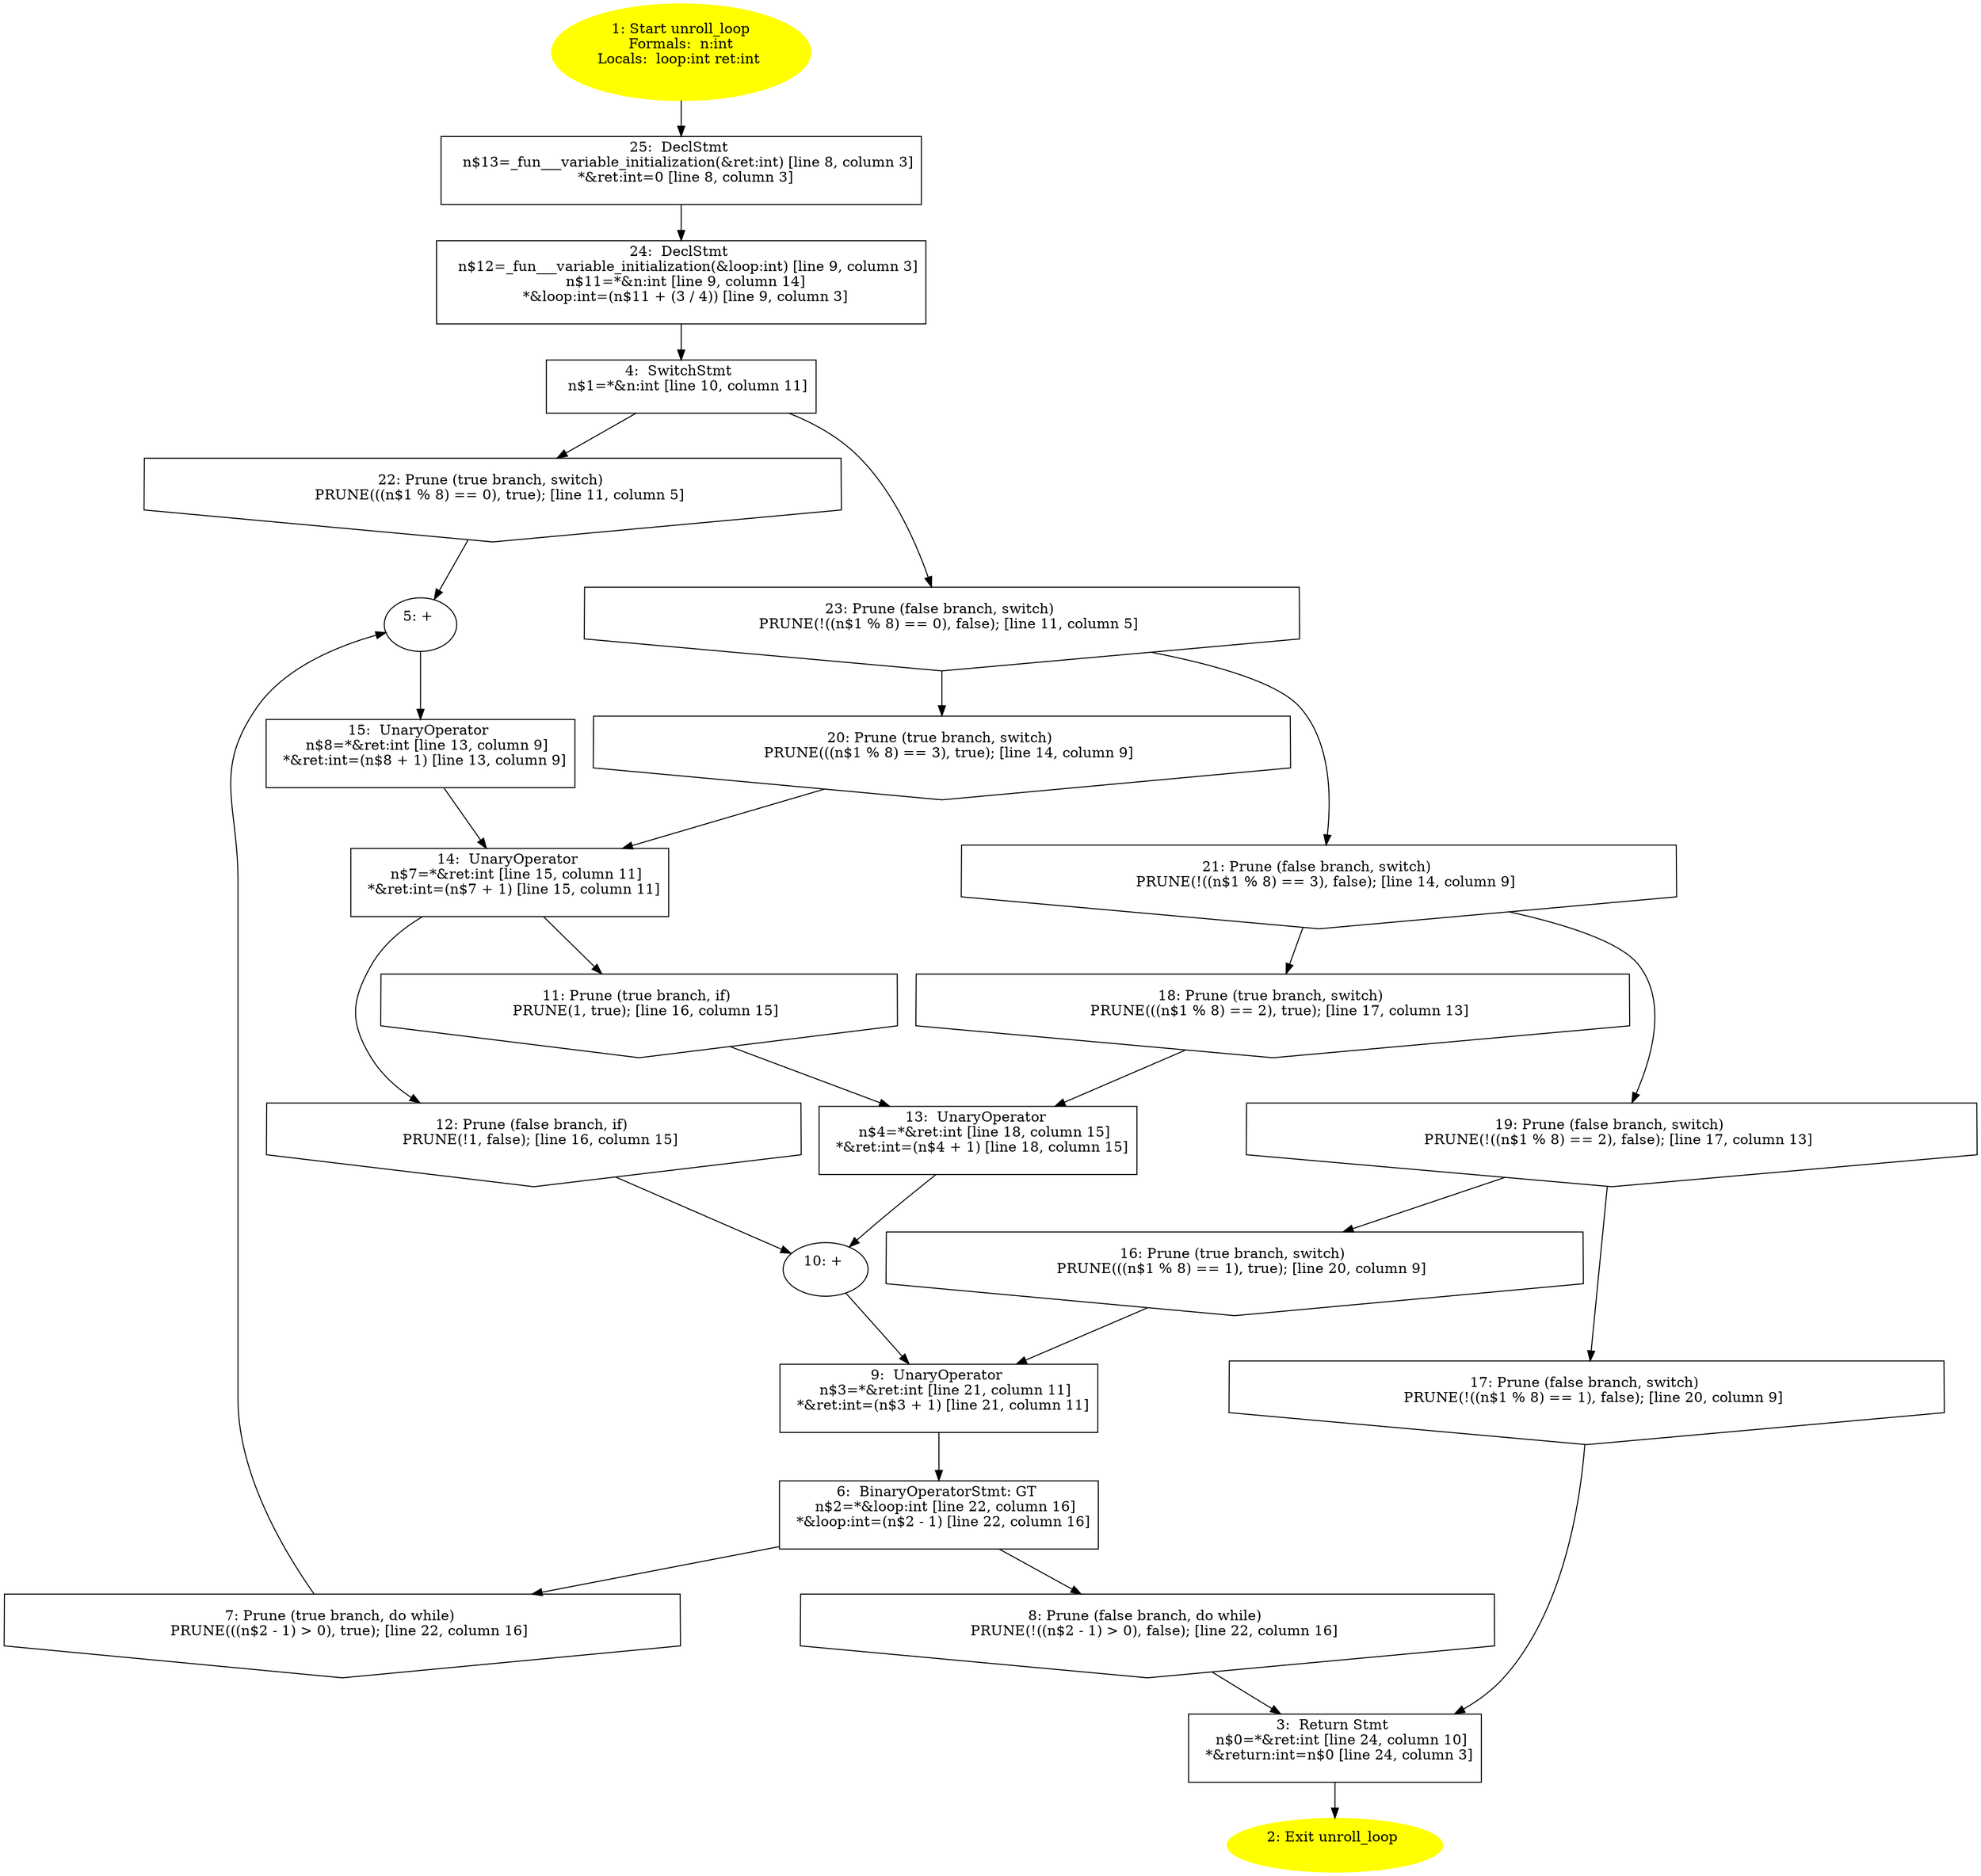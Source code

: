 /* @generated */
digraph cfg {
"unroll_loop.7d9e50ecf5e5106a8dd5deee005639d6_1" [label="1: Start unroll_loop\nFormals:  n:int\nLocals:  loop:int ret:int \n  " color=yellow style=filled]
	

	 "unroll_loop.7d9e50ecf5e5106a8dd5deee005639d6_1" -> "unroll_loop.7d9e50ecf5e5106a8dd5deee005639d6_25" ;
"unroll_loop.7d9e50ecf5e5106a8dd5deee005639d6_2" [label="2: Exit unroll_loop \n  " color=yellow style=filled]
	

"unroll_loop.7d9e50ecf5e5106a8dd5deee005639d6_3" [label="3:  Return Stmt \n   n$0=*&ret:int [line 24, column 10]\n  *&return:int=n$0 [line 24, column 3]\n " shape="box"]
	

	 "unroll_loop.7d9e50ecf5e5106a8dd5deee005639d6_3" -> "unroll_loop.7d9e50ecf5e5106a8dd5deee005639d6_2" ;
"unroll_loop.7d9e50ecf5e5106a8dd5deee005639d6_4" [label="4:  SwitchStmt \n   n$1=*&n:int [line 10, column 11]\n " shape="box"]
	

	 "unroll_loop.7d9e50ecf5e5106a8dd5deee005639d6_4" -> "unroll_loop.7d9e50ecf5e5106a8dd5deee005639d6_22" ;
	 "unroll_loop.7d9e50ecf5e5106a8dd5deee005639d6_4" -> "unroll_loop.7d9e50ecf5e5106a8dd5deee005639d6_23" ;
"unroll_loop.7d9e50ecf5e5106a8dd5deee005639d6_5" [label="5: + \n  " ]
	

	 "unroll_loop.7d9e50ecf5e5106a8dd5deee005639d6_5" -> "unroll_loop.7d9e50ecf5e5106a8dd5deee005639d6_15" ;
"unroll_loop.7d9e50ecf5e5106a8dd5deee005639d6_6" [label="6:  BinaryOperatorStmt: GT \n   n$2=*&loop:int [line 22, column 16]\n  *&loop:int=(n$2 - 1) [line 22, column 16]\n " shape="box"]
	

	 "unroll_loop.7d9e50ecf5e5106a8dd5deee005639d6_6" -> "unroll_loop.7d9e50ecf5e5106a8dd5deee005639d6_7" ;
	 "unroll_loop.7d9e50ecf5e5106a8dd5deee005639d6_6" -> "unroll_loop.7d9e50ecf5e5106a8dd5deee005639d6_8" ;
"unroll_loop.7d9e50ecf5e5106a8dd5deee005639d6_7" [label="7: Prune (true branch, do while) \n   PRUNE(((n$2 - 1) > 0), true); [line 22, column 16]\n " shape="invhouse"]
	

	 "unroll_loop.7d9e50ecf5e5106a8dd5deee005639d6_7" -> "unroll_loop.7d9e50ecf5e5106a8dd5deee005639d6_5" ;
"unroll_loop.7d9e50ecf5e5106a8dd5deee005639d6_8" [label="8: Prune (false branch, do while) \n   PRUNE(!((n$2 - 1) > 0), false); [line 22, column 16]\n " shape="invhouse"]
	

	 "unroll_loop.7d9e50ecf5e5106a8dd5deee005639d6_8" -> "unroll_loop.7d9e50ecf5e5106a8dd5deee005639d6_3" ;
"unroll_loop.7d9e50ecf5e5106a8dd5deee005639d6_9" [label="9:  UnaryOperator \n   n$3=*&ret:int [line 21, column 11]\n  *&ret:int=(n$3 + 1) [line 21, column 11]\n " shape="box"]
	

	 "unroll_loop.7d9e50ecf5e5106a8dd5deee005639d6_9" -> "unroll_loop.7d9e50ecf5e5106a8dd5deee005639d6_6" ;
"unroll_loop.7d9e50ecf5e5106a8dd5deee005639d6_10" [label="10: + \n  " ]
	

	 "unroll_loop.7d9e50ecf5e5106a8dd5deee005639d6_10" -> "unroll_loop.7d9e50ecf5e5106a8dd5deee005639d6_9" ;
"unroll_loop.7d9e50ecf5e5106a8dd5deee005639d6_11" [label="11: Prune (true branch, if) \n   PRUNE(1, true); [line 16, column 15]\n " shape="invhouse"]
	

	 "unroll_loop.7d9e50ecf5e5106a8dd5deee005639d6_11" -> "unroll_loop.7d9e50ecf5e5106a8dd5deee005639d6_13" ;
"unroll_loop.7d9e50ecf5e5106a8dd5deee005639d6_12" [label="12: Prune (false branch, if) \n   PRUNE(!1, false); [line 16, column 15]\n " shape="invhouse"]
	

	 "unroll_loop.7d9e50ecf5e5106a8dd5deee005639d6_12" -> "unroll_loop.7d9e50ecf5e5106a8dd5deee005639d6_10" ;
"unroll_loop.7d9e50ecf5e5106a8dd5deee005639d6_13" [label="13:  UnaryOperator \n   n$4=*&ret:int [line 18, column 15]\n  *&ret:int=(n$4 + 1) [line 18, column 15]\n " shape="box"]
	

	 "unroll_loop.7d9e50ecf5e5106a8dd5deee005639d6_13" -> "unroll_loop.7d9e50ecf5e5106a8dd5deee005639d6_10" ;
"unroll_loop.7d9e50ecf5e5106a8dd5deee005639d6_14" [label="14:  UnaryOperator \n   n$7=*&ret:int [line 15, column 11]\n  *&ret:int=(n$7 + 1) [line 15, column 11]\n " shape="box"]
	

	 "unroll_loop.7d9e50ecf5e5106a8dd5deee005639d6_14" -> "unroll_loop.7d9e50ecf5e5106a8dd5deee005639d6_11" ;
	 "unroll_loop.7d9e50ecf5e5106a8dd5deee005639d6_14" -> "unroll_loop.7d9e50ecf5e5106a8dd5deee005639d6_12" ;
"unroll_loop.7d9e50ecf5e5106a8dd5deee005639d6_15" [label="15:  UnaryOperator \n   n$8=*&ret:int [line 13, column 9]\n  *&ret:int=(n$8 + 1) [line 13, column 9]\n " shape="box"]
	

	 "unroll_loop.7d9e50ecf5e5106a8dd5deee005639d6_15" -> "unroll_loop.7d9e50ecf5e5106a8dd5deee005639d6_14" ;
"unroll_loop.7d9e50ecf5e5106a8dd5deee005639d6_16" [label="16: Prune (true branch, switch) \n   PRUNE(((n$1 % 8) == 1), true); [line 20, column 9]\n " shape="invhouse"]
	

	 "unroll_loop.7d9e50ecf5e5106a8dd5deee005639d6_16" -> "unroll_loop.7d9e50ecf5e5106a8dd5deee005639d6_9" ;
"unroll_loop.7d9e50ecf5e5106a8dd5deee005639d6_17" [label="17: Prune (false branch, switch) \n   PRUNE(!((n$1 % 8) == 1), false); [line 20, column 9]\n " shape="invhouse"]
	

	 "unroll_loop.7d9e50ecf5e5106a8dd5deee005639d6_17" -> "unroll_loop.7d9e50ecf5e5106a8dd5deee005639d6_3" ;
"unroll_loop.7d9e50ecf5e5106a8dd5deee005639d6_18" [label="18: Prune (true branch, switch) \n   PRUNE(((n$1 % 8) == 2), true); [line 17, column 13]\n " shape="invhouse"]
	

	 "unroll_loop.7d9e50ecf5e5106a8dd5deee005639d6_18" -> "unroll_loop.7d9e50ecf5e5106a8dd5deee005639d6_13" ;
"unroll_loop.7d9e50ecf5e5106a8dd5deee005639d6_19" [label="19: Prune (false branch, switch) \n   PRUNE(!((n$1 % 8) == 2), false); [line 17, column 13]\n " shape="invhouse"]
	

	 "unroll_loop.7d9e50ecf5e5106a8dd5deee005639d6_19" -> "unroll_loop.7d9e50ecf5e5106a8dd5deee005639d6_16" ;
	 "unroll_loop.7d9e50ecf5e5106a8dd5deee005639d6_19" -> "unroll_loop.7d9e50ecf5e5106a8dd5deee005639d6_17" ;
"unroll_loop.7d9e50ecf5e5106a8dd5deee005639d6_20" [label="20: Prune (true branch, switch) \n   PRUNE(((n$1 % 8) == 3), true); [line 14, column 9]\n " shape="invhouse"]
	

	 "unroll_loop.7d9e50ecf5e5106a8dd5deee005639d6_20" -> "unroll_loop.7d9e50ecf5e5106a8dd5deee005639d6_14" ;
"unroll_loop.7d9e50ecf5e5106a8dd5deee005639d6_21" [label="21: Prune (false branch, switch) \n   PRUNE(!((n$1 % 8) == 3), false); [line 14, column 9]\n " shape="invhouse"]
	

	 "unroll_loop.7d9e50ecf5e5106a8dd5deee005639d6_21" -> "unroll_loop.7d9e50ecf5e5106a8dd5deee005639d6_18" ;
	 "unroll_loop.7d9e50ecf5e5106a8dd5deee005639d6_21" -> "unroll_loop.7d9e50ecf5e5106a8dd5deee005639d6_19" ;
"unroll_loop.7d9e50ecf5e5106a8dd5deee005639d6_22" [label="22: Prune (true branch, switch) \n   PRUNE(((n$1 % 8) == 0), true); [line 11, column 5]\n " shape="invhouse"]
	

	 "unroll_loop.7d9e50ecf5e5106a8dd5deee005639d6_22" -> "unroll_loop.7d9e50ecf5e5106a8dd5deee005639d6_5" ;
"unroll_loop.7d9e50ecf5e5106a8dd5deee005639d6_23" [label="23: Prune (false branch, switch) \n   PRUNE(!((n$1 % 8) == 0), false); [line 11, column 5]\n " shape="invhouse"]
	

	 "unroll_loop.7d9e50ecf5e5106a8dd5deee005639d6_23" -> "unroll_loop.7d9e50ecf5e5106a8dd5deee005639d6_20" ;
	 "unroll_loop.7d9e50ecf5e5106a8dd5deee005639d6_23" -> "unroll_loop.7d9e50ecf5e5106a8dd5deee005639d6_21" ;
"unroll_loop.7d9e50ecf5e5106a8dd5deee005639d6_24" [label="24:  DeclStmt \n   n$12=_fun___variable_initialization(&loop:int) [line 9, column 3]\n  n$11=*&n:int [line 9, column 14]\n  *&loop:int=(n$11 + (3 / 4)) [line 9, column 3]\n " shape="box"]
	

	 "unroll_loop.7d9e50ecf5e5106a8dd5deee005639d6_24" -> "unroll_loop.7d9e50ecf5e5106a8dd5deee005639d6_4" ;
"unroll_loop.7d9e50ecf5e5106a8dd5deee005639d6_25" [label="25:  DeclStmt \n   n$13=_fun___variable_initialization(&ret:int) [line 8, column 3]\n  *&ret:int=0 [line 8, column 3]\n " shape="box"]
	

	 "unroll_loop.7d9e50ecf5e5106a8dd5deee005639d6_25" -> "unroll_loop.7d9e50ecf5e5106a8dd5deee005639d6_24" ;
}
